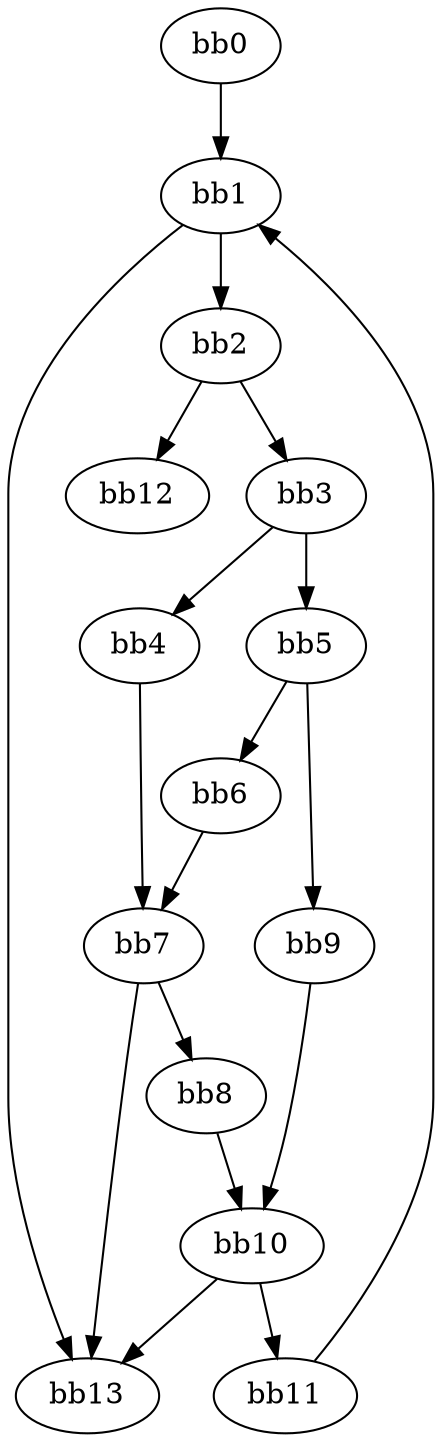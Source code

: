 digraph {
    0 [ label = "bb0\l" ]
    1 [ label = "bb1\l" ]
    2 [ label = "bb2\l" ]
    3 [ label = "bb3\l" ]
    4 [ label = "bb4\l" ]
    5 [ label = "bb5\l" ]
    6 [ label = "bb6\l" ]
    7 [ label = "bb7\l" ]
    8 [ label = "bb8\l" ]
    9 [ label = "bb9\l" ]
    10 [ label = "bb10\l" ]
    11 [ label = "bb11\l" ]
    12 [ label = "bb12\l" ]
    13 [ label = "bb13\l" ]
    0 -> 1 [ ]
    1 -> 2 [ ]
    1 -> 13 [ ]
    2 -> 3 [ ]
    2 -> 12 [ ]
    3 -> 4 [ ]
    3 -> 5 [ ]
    4 -> 7 [ ]
    5 -> 6 [ ]
    5 -> 9 [ ]
    6 -> 7 [ ]
    7 -> 8 [ ]
    7 -> 13 [ ]
    8 -> 10 [ ]
    9 -> 10 [ ]
    10 -> 11 [ ]
    10 -> 13 [ ]
    11 -> 1 [ ]
}

